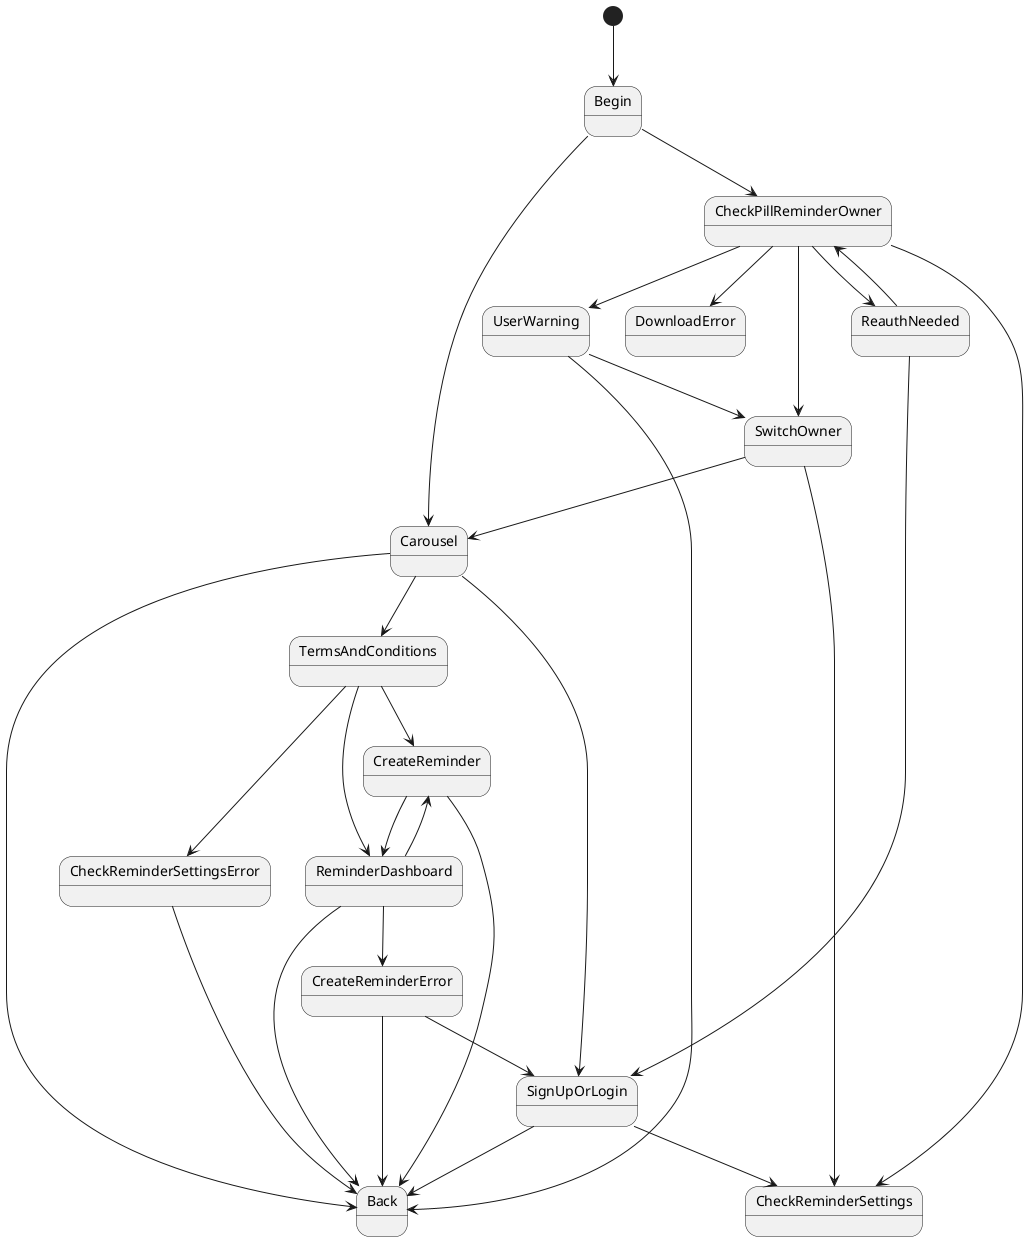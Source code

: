@startuml

[*] --> Begin

Begin --> CheckPillReminderOwner
Begin --> Carousel

CheckPillReminderOwner --> UserWarning
CheckPillReminderOwner --> CheckReminderSettings
CheckPillReminderOwner --> DownloadError
CheckPillReminderOwner --> SwitchOwner
CheckPillReminderOwner --> ReauthNeeded

ReauthNeeded --> CheckPillReminderOwner
ReauthNeeded --> SignUpOrLogin

UserWarning --> SwitchOwner
UserWarning --> Back

SwitchOwner --> Carousel
SwitchOwner --> CheckReminderSettings

Carousel --> SignUpOrLogin
Carousel --> TermsAndConditions
Carousel --> Back

SignUpOrLogin --> CheckReminderSettings
SignUpOrLogin --> Back

TermsAndConditions --> CreateReminder
TermsAndConditions --> ReminderDashboard
TermsAndConditions --> CheckReminderSettingsError

CheckReminderSettingsError -> Back

CreateReminder --> ReminderDashboard
CreateReminder --> Back

CreateReminderError --> SignUpOrLogin
CreateReminderError --> Back

ReminderDashboard --> CreateReminder
ReminderDashboard --> CreateReminderError
ReminderDashboard --> Back

@enduml